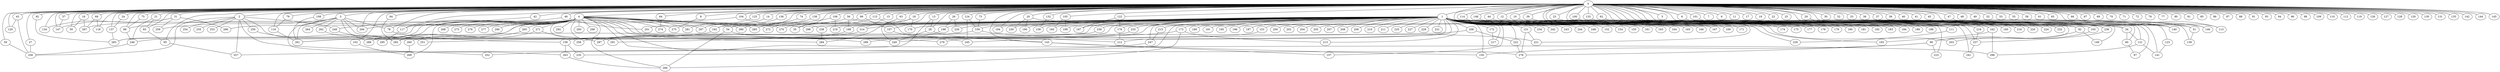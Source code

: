
graph graphname {
    0 -- 1
0 -- 2
0 -- 3
0 -- 4
0 -- 5
0 -- 6
0 -- 7
0 -- 8
0 -- 9
0 -- 10
0 -- 11
0 -- 12
0 -- 13
0 -- 14
0 -- 15
0 -- 16
0 -- 17
0 -- 18
0 -- 19
0 -- 20
0 -- 21
0 -- 22
0 -- 23
0 -- 24
0 -- 25
0 -- 26
0 -- 27
0 -- 28
0 -- 29
0 -- 30
0 -- 31
0 -- 32
0 -- 33
0 -- 34
0 -- 35
0 -- 36
0 -- 37
0 -- 38
0 -- 39
0 -- 40
0 -- 41
0 -- 42
0 -- 43
0 -- 44
0 -- 45
0 -- 46
0 -- 47
0 -- 48
0 -- 49
0 -- 50
0 -- 51
0 -- 52
0 -- 53
0 -- 54
0 -- 55
0 -- 56
0 -- 57
0 -- 58
0 -- 59
0 -- 60
0 -- 61
0 -- 62
0 -- 63
0 -- 64
0 -- 65
0 -- 66
0 -- 67
0 -- 68
0 -- 69
0 -- 70
0 -- 71
0 -- 72
0 -- 73
0 -- 74
0 -- 75
0 -- 76
0 -- 77
0 -- 78
0 -- 79
0 -- 80
0 -- 81
0 -- 82
0 -- 83
0 -- 84
0 -- 85
0 -- 86
0 -- 87
0 -- 88
0 -- 89
0 -- 90
0 -- 91
0 -- 92
0 -- 93
0 -- 94
0 -- 95
0 -- 96
0 -- 97
0 -- 98
0 -- 99
0 -- 100
0 -- 101
0 -- 102
0 -- 103
0 -- 104
0 -- 105
0 -- 106
0 -- 107
0 -- 108
0 -- 109
0 -- 110
0 -- 111
0 -- 112
0 -- 113
0 -- 114
0 -- 115
0 -- 116
0 -- 117
0 -- 118
0 -- 119
0 -- 120
0 -- 121
0 -- 122
0 -- 123
0 -- 124
0 -- 125
0 -- 126
0 -- 127
0 -- 128
0 -- 129
0 -- 130
0 -- 131
0 -- 132
0 -- 133
0 -- 134
0 -- 135
0 -- 136
0 -- 137
0 -- 138
0 -- 139
0 -- 140
0 -- 141
0 -- 142
0 -- 143
0 -- 144
0 -- 145
0 -- 146
0 -- 147
0 -- 148
0 -- 149
0 -- 194
0 -- 294
1 -- 150
1 -- 151
1 -- 152
1 -- 153
1 -- 154
1 -- 155
1 -- 156
1 -- 157
1 -- 158
1 -- 159
1 -- 160
1 -- 161
1 -- 162
1 -- 163
1 -- 164
1 -- 165
1 -- 166
1 -- 167
1 -- 168
1 -- 169
1 -- 170
1 -- 171
1 -- 172
1 -- 173
1 -- 174
1 -- 175
1 -- 176
1 -- 177
1 -- 178
1 -- 179
1 -- 180
1 -- 181
1 -- 182
1 -- 183
1 -- 184
1 -- 185
1 -- 186
1 -- 187
1 -- 188
1 -- 189
1 -- 190
1 -- 191
1 -- 192
1 -- 193
1 -- 194
1 -- 195
1 -- 196
1 -- 197
1 -- 198
1 -- 199
1 -- 200
1 -- 201
1 -- 202
1 -- 203
1 -- 204
1 -- 205
1 -- 206
1 -- 207
1 -- 208
1 -- 209
1 -- 210
1 -- 211
1 -- 212
1 -- 213
1 -- 214
1 -- 215
1 -- 216
1 -- 217
1 -- 218
1 -- 219
1 -- 220
1 -- 221
1 -- 222
1 -- 223
1 -- 224
1 -- 225
1 -- 226
1 -- 227
1 -- 228
1 -- 229
1 -- 230
1 -- 231
1 -- 232
1 -- 233
1 -- 234
1 -- 235
1 -- 236
1 -- 237
1 -- 238
1 -- 239
1 -- 240
1 -- 241
1 -- 242
1 -- 243
1 -- 244
1 -- 245
1 -- 246
1 -- 247
1 -- 248
1 -- 298
1 -- 111
2 -- 256
2 -- 257
2 -- 249
2 -- 250
2 -- 251
2 -- 252
2 -- 253
2 -- 254
2 -- 255
3 -- 258
3 -- 259
3 -- 260
3 -- 261
3 -- 262
3 -- 263
3 -- 264
3 -- 294
3 -- 78
4 -- 265
4 -- 266
4 -- 267
4 -- 268
4 -- 269
4 -- 270
4 -- 271
4 -- 272
4 -- 273
4 -- 274
4 -- 275
4 -- 276
4 -- 277
4 -- 278
4 -- 279
4 -- 280
4 -- 281
4 -- 282
4 -- 283
4 -- 284
4 -- 285
4 -- 286
4 -- 287
4 -- 288
4 -- 289
4 -- 290
4 -- 291
4 -- 292
4 -- 293
4 -- 294
4 -- 295
4 -- 296
4 -- 297
4 -- 298
4 -- 299
6 -- 140
8 -- 275
10 -- 224
12 -- 220
13 -- 257
13 -- 28
14 -- 297
15 -- 214
16 -- 50
16 -- 267
18 -- 170
18 -- 35
18 -- 240
20 -- 190
20 -- 230
20 -- 34
21 -- 246
21 -- 83
23 -- 82
24 -- 137
26 -- 198
26 -- 226
27 -- 256
28 -- 143
28 -- 240
29 -- 51
31 -- 286
31 -- 259
31 -- 134
31 -- 147
34 -- 60
34 -- 121
39 -- 232
42 -- 117
43 -- 120
43 -- 256
44 -- 216
46 -- 201
46 -- 89
47 -- 146
51 -- 139
54 -- 266
54 -- 240
56 -- 283
56 -- 168
56 -- 236
57 -- 147
59 -- 256
60 -- 97
62 -- 236
63 -- 284
64 -- 274
66 -- 113
68 -- 267
68 -- 118
73 -- 159
74 -- 280
75 -- 89
78 -- 156
79 -- 116
82 -- 149
82 -- 90
83 -- 95
84 -- 282
89 -- 246
90 -- 278
90 -- 150
90 -- 223
92 -- 283
95 -- 257
99 -- 107
99 -- 272
100 -- 103
101 -- 140
102 -- 269
103 -- 203
104 -- 249
104 -- 238
105 -- 160
105 -- 199
106 -- 285
106 -- 219
107 -- 245
108 -- 261
111 -- 228
114 -- 162
115 -- 270
115 -- 212
116 -- 261
117 -- 295
121 -- 141
121 -- 296
122 -- 176
122 -- 187
123 -- 141
124 -- 159
124 -- 245
125 -- 281
132 -- 158
133 -- 236
136 -- 192
137 -- 283
138 -- 280
143 -- 150
143 -- 157
148 -- 185
151 -- 221
151 -- 278
153 -- 279
156 -- 235
156 -- 263
159 -- 221
159 -- 260
162 -- 296
162 -- 193
168 -- 287
172 -- 217
173 -- 213
173 -- 261
173 -- 266
176 -- 212
192 -- 261
198 -- 289
206 -- 222
206 -- 258
214 -- 291
215 -- 247
218 -- 237
222 -- 278
233 -- 287
236 -- 237
237 -- 241
238 -- 284
239 -- 251
246 -- 256
247 -- 252
249 -- 282
250 -- 295
260 -- 269
262 -- 288
263 -- 266
265 -- 295
271 -- 282
271 -- 287

}
